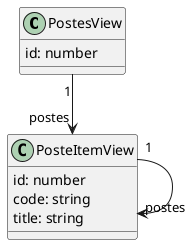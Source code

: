 @startuml
class PostesView {
  id: number
}
class PosteItemView {
  id: number
  code: string
  title: string
}
PostesView"1"  --> "postes" PosteItemView
PosteItemView"1"  --> "postes" PosteItemView
@enduml